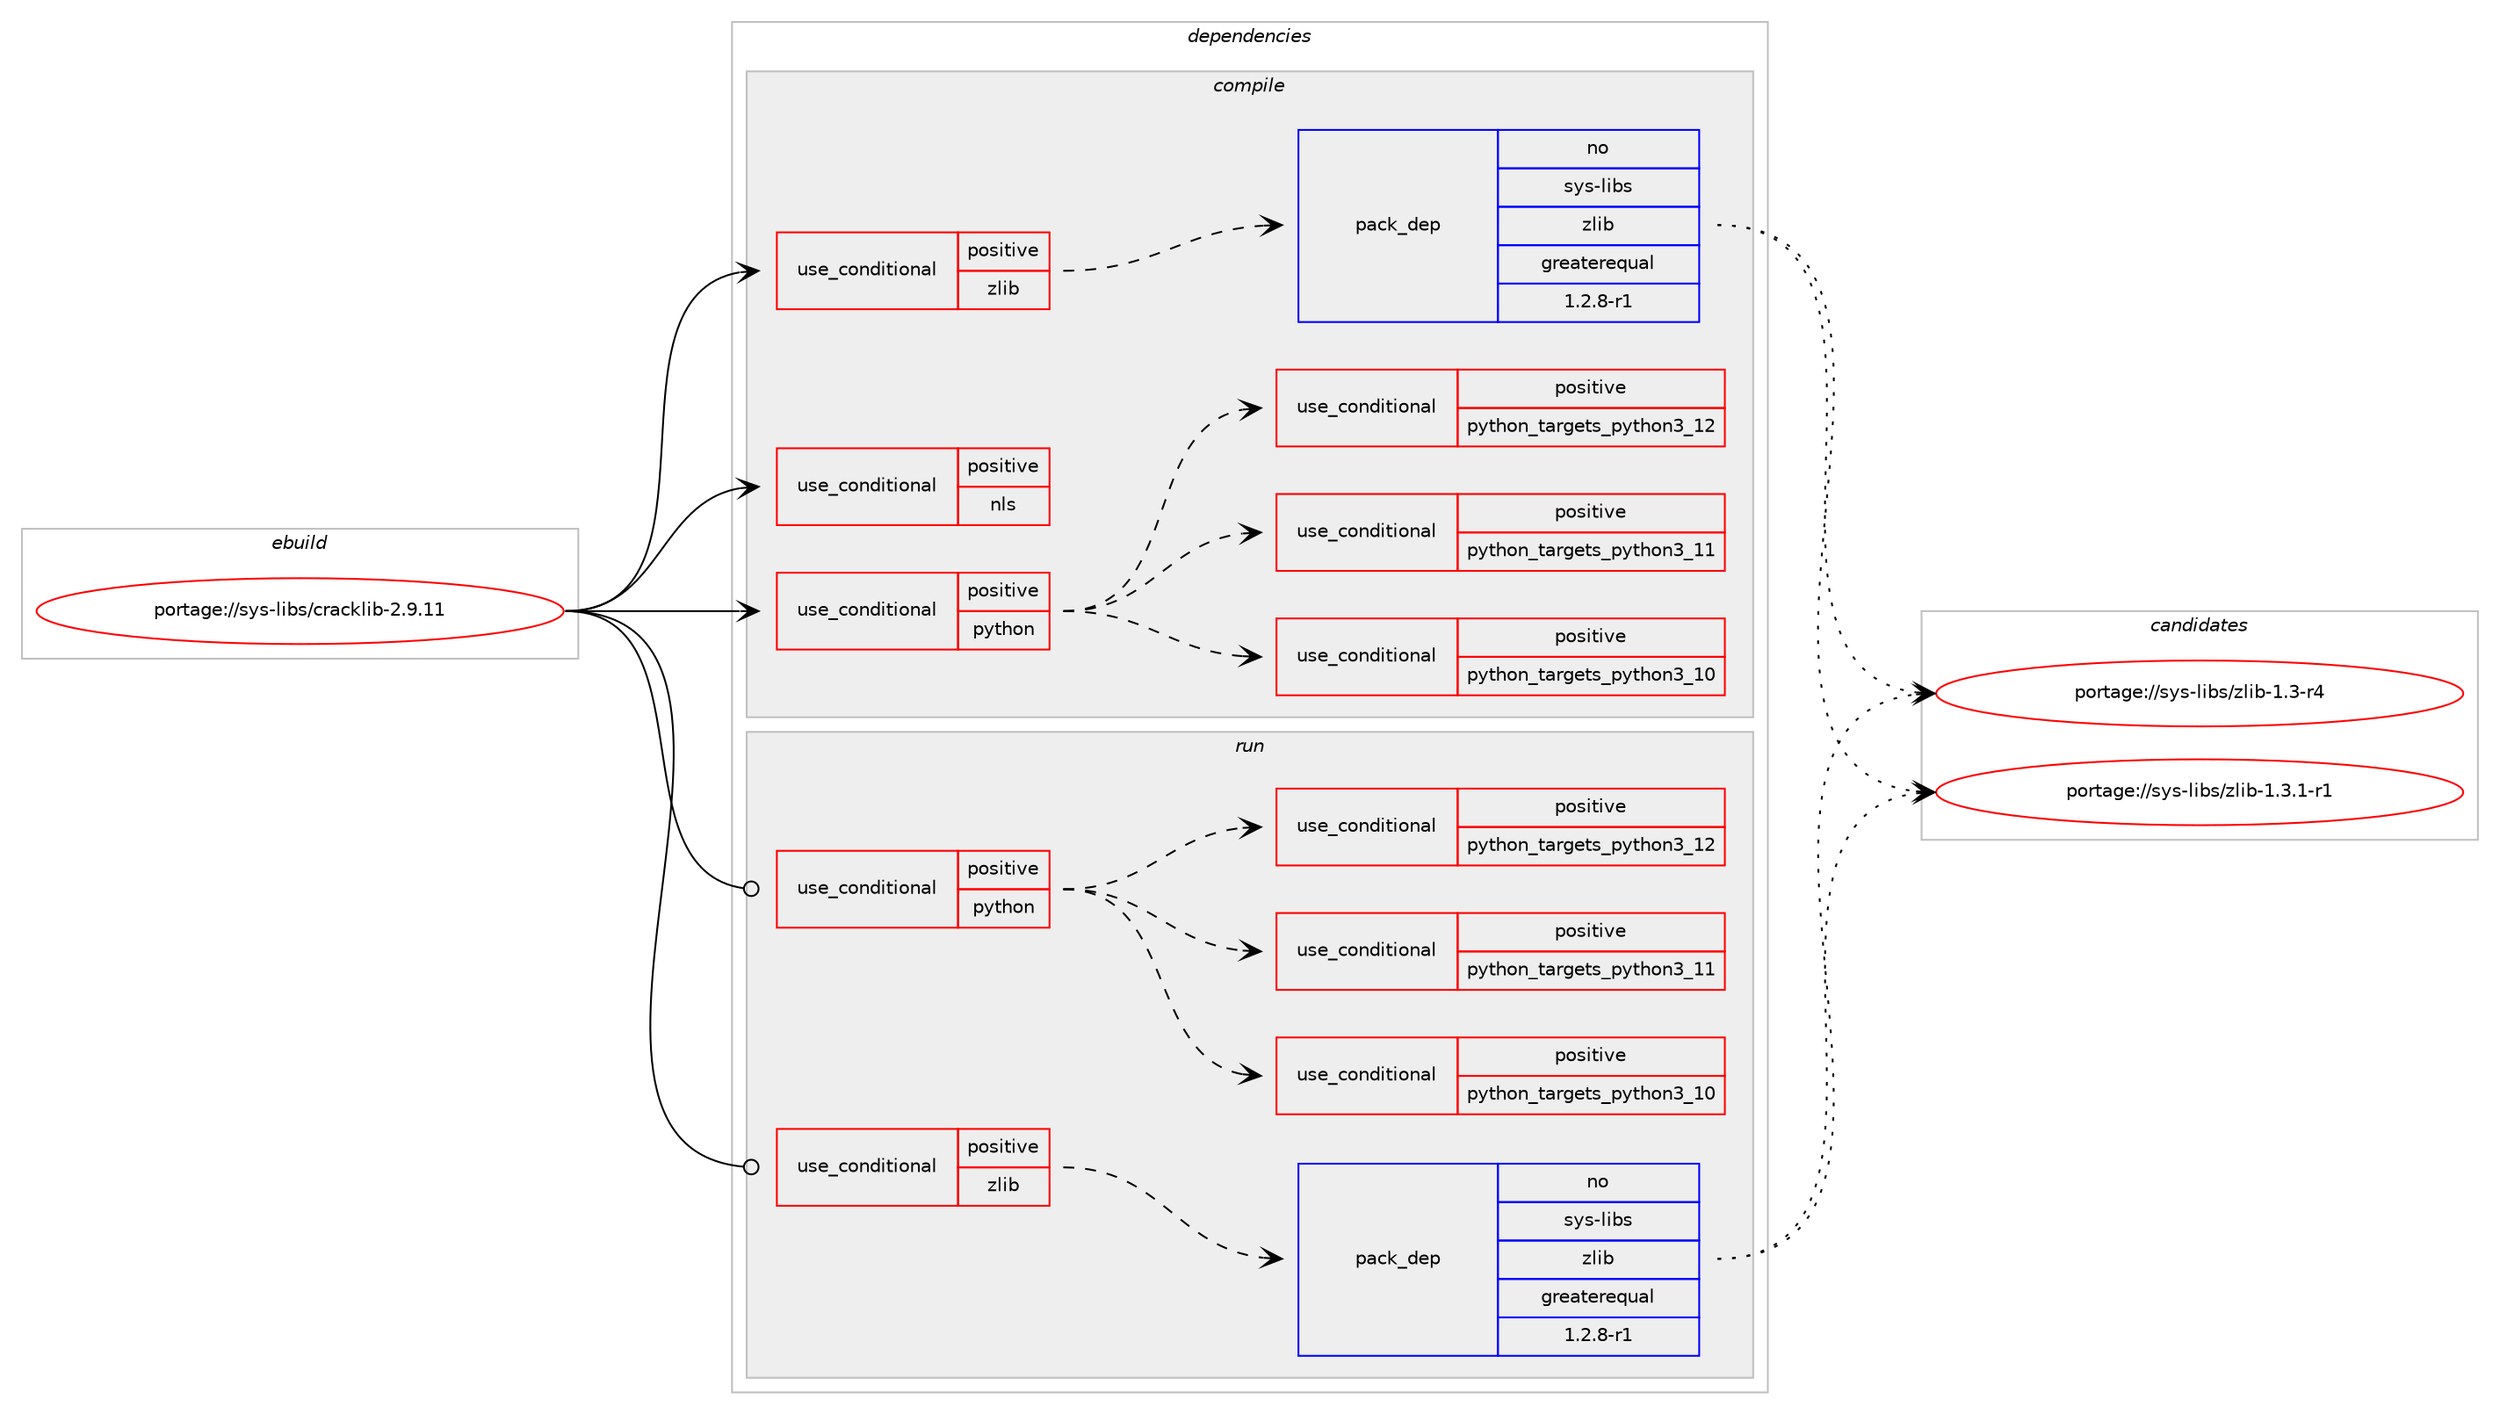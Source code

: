 digraph prolog {

# *************
# Graph options
# *************

newrank=true;
concentrate=true;
compound=true;
graph [rankdir=LR,fontname=Helvetica,fontsize=10,ranksep=1.5];#, ranksep=2.5, nodesep=0.2];
edge  [arrowhead=vee];
node  [fontname=Helvetica,fontsize=10];

# **********
# The ebuild
# **********

subgraph cluster_leftcol {
color=gray;
rank=same;
label=<<i>ebuild</i>>;
id [label="portage://sys-libs/cracklib-2.9.11", color=red, width=4, href="../sys-libs/cracklib-2.9.11.svg"];
}

# ****************
# The dependencies
# ****************

subgraph cluster_midcol {
color=gray;
label=<<i>dependencies</i>>;
subgraph cluster_compile {
fillcolor="#eeeeee";
style=filled;
label=<<i>compile</i>>;
subgraph cond114127 {
dependency220004 [label=<<TABLE BORDER="0" CELLBORDER="1" CELLSPACING="0" CELLPADDING="4"><TR><TD ROWSPAN="3" CELLPADDING="10">use_conditional</TD></TR><TR><TD>positive</TD></TR><TR><TD>nls</TD></TR></TABLE>>, shape=none, color=red];
# *** BEGIN UNKNOWN DEPENDENCY TYPE (TODO) ***
# dependency220004 -> package_dependency(portage://sys-libs/cracklib-2.9.11,install,no,virtual,libintl,none,[,,],[],[])
# *** END UNKNOWN DEPENDENCY TYPE (TODO) ***

}
id:e -> dependency220004:w [weight=20,style="solid",arrowhead="vee"];
subgraph cond114128 {
dependency220005 [label=<<TABLE BORDER="0" CELLBORDER="1" CELLSPACING="0" CELLPADDING="4"><TR><TD ROWSPAN="3" CELLPADDING="10">use_conditional</TD></TR><TR><TD>positive</TD></TR><TR><TD>python</TD></TR></TABLE>>, shape=none, color=red];
subgraph cond114129 {
dependency220006 [label=<<TABLE BORDER="0" CELLBORDER="1" CELLSPACING="0" CELLPADDING="4"><TR><TD ROWSPAN="3" CELLPADDING="10">use_conditional</TD></TR><TR><TD>positive</TD></TR><TR><TD>python_targets_python3_10</TD></TR></TABLE>>, shape=none, color=red];
# *** BEGIN UNKNOWN DEPENDENCY TYPE (TODO) ***
# dependency220006 -> package_dependency(portage://sys-libs/cracklib-2.9.11,install,no,dev-lang,python,none,[,,],[slot(3.10)],[])
# *** END UNKNOWN DEPENDENCY TYPE (TODO) ***

}
dependency220005:e -> dependency220006:w [weight=20,style="dashed",arrowhead="vee"];
subgraph cond114130 {
dependency220007 [label=<<TABLE BORDER="0" CELLBORDER="1" CELLSPACING="0" CELLPADDING="4"><TR><TD ROWSPAN="3" CELLPADDING="10">use_conditional</TD></TR><TR><TD>positive</TD></TR><TR><TD>python_targets_python3_11</TD></TR></TABLE>>, shape=none, color=red];
# *** BEGIN UNKNOWN DEPENDENCY TYPE (TODO) ***
# dependency220007 -> package_dependency(portage://sys-libs/cracklib-2.9.11,install,no,dev-lang,python,none,[,,],[slot(3.11)],[])
# *** END UNKNOWN DEPENDENCY TYPE (TODO) ***

}
dependency220005:e -> dependency220007:w [weight=20,style="dashed",arrowhead="vee"];
subgraph cond114131 {
dependency220008 [label=<<TABLE BORDER="0" CELLBORDER="1" CELLSPACING="0" CELLPADDING="4"><TR><TD ROWSPAN="3" CELLPADDING="10">use_conditional</TD></TR><TR><TD>positive</TD></TR><TR><TD>python_targets_python3_12</TD></TR></TABLE>>, shape=none, color=red];
# *** BEGIN UNKNOWN DEPENDENCY TYPE (TODO) ***
# dependency220008 -> package_dependency(portage://sys-libs/cracklib-2.9.11,install,no,dev-lang,python,none,[,,],[slot(3.12)],[])
# *** END UNKNOWN DEPENDENCY TYPE (TODO) ***

}
dependency220005:e -> dependency220008:w [weight=20,style="dashed",arrowhead="vee"];
}
id:e -> dependency220005:w [weight=20,style="solid",arrowhead="vee"];
subgraph cond114132 {
dependency220009 [label=<<TABLE BORDER="0" CELLBORDER="1" CELLSPACING="0" CELLPADDING="4"><TR><TD ROWSPAN="3" CELLPADDING="10">use_conditional</TD></TR><TR><TD>positive</TD></TR><TR><TD>zlib</TD></TR></TABLE>>, shape=none, color=red];
subgraph pack102955 {
dependency220010 [label=<<TABLE BORDER="0" CELLBORDER="1" CELLSPACING="0" CELLPADDING="4" WIDTH="220"><TR><TD ROWSPAN="6" CELLPADDING="30">pack_dep</TD></TR><TR><TD WIDTH="110">no</TD></TR><TR><TD>sys-libs</TD></TR><TR><TD>zlib</TD></TR><TR><TD>greaterequal</TD></TR><TR><TD>1.2.8-r1</TD></TR></TABLE>>, shape=none, color=blue];
}
dependency220009:e -> dependency220010:w [weight=20,style="dashed",arrowhead="vee"];
}
id:e -> dependency220009:w [weight=20,style="solid",arrowhead="vee"];
}
subgraph cluster_compileandrun {
fillcolor="#eeeeee";
style=filled;
label=<<i>compile and run</i>>;
}
subgraph cluster_run {
fillcolor="#eeeeee";
style=filled;
label=<<i>run</i>>;
subgraph cond114133 {
dependency220011 [label=<<TABLE BORDER="0" CELLBORDER="1" CELLSPACING="0" CELLPADDING="4"><TR><TD ROWSPAN="3" CELLPADDING="10">use_conditional</TD></TR><TR><TD>positive</TD></TR><TR><TD>python</TD></TR></TABLE>>, shape=none, color=red];
subgraph cond114134 {
dependency220012 [label=<<TABLE BORDER="0" CELLBORDER="1" CELLSPACING="0" CELLPADDING="4"><TR><TD ROWSPAN="3" CELLPADDING="10">use_conditional</TD></TR><TR><TD>positive</TD></TR><TR><TD>python_targets_python3_10</TD></TR></TABLE>>, shape=none, color=red];
# *** BEGIN UNKNOWN DEPENDENCY TYPE (TODO) ***
# dependency220012 -> package_dependency(portage://sys-libs/cracklib-2.9.11,run,no,dev-lang,python,none,[,,],[slot(3.10)],[])
# *** END UNKNOWN DEPENDENCY TYPE (TODO) ***

}
dependency220011:e -> dependency220012:w [weight=20,style="dashed",arrowhead="vee"];
subgraph cond114135 {
dependency220013 [label=<<TABLE BORDER="0" CELLBORDER="1" CELLSPACING="0" CELLPADDING="4"><TR><TD ROWSPAN="3" CELLPADDING="10">use_conditional</TD></TR><TR><TD>positive</TD></TR><TR><TD>python_targets_python3_11</TD></TR></TABLE>>, shape=none, color=red];
# *** BEGIN UNKNOWN DEPENDENCY TYPE (TODO) ***
# dependency220013 -> package_dependency(portage://sys-libs/cracklib-2.9.11,run,no,dev-lang,python,none,[,,],[slot(3.11)],[])
# *** END UNKNOWN DEPENDENCY TYPE (TODO) ***

}
dependency220011:e -> dependency220013:w [weight=20,style="dashed",arrowhead="vee"];
subgraph cond114136 {
dependency220014 [label=<<TABLE BORDER="0" CELLBORDER="1" CELLSPACING="0" CELLPADDING="4"><TR><TD ROWSPAN="3" CELLPADDING="10">use_conditional</TD></TR><TR><TD>positive</TD></TR><TR><TD>python_targets_python3_12</TD></TR></TABLE>>, shape=none, color=red];
# *** BEGIN UNKNOWN DEPENDENCY TYPE (TODO) ***
# dependency220014 -> package_dependency(portage://sys-libs/cracklib-2.9.11,run,no,dev-lang,python,none,[,,],[slot(3.12)],[])
# *** END UNKNOWN DEPENDENCY TYPE (TODO) ***

}
dependency220011:e -> dependency220014:w [weight=20,style="dashed",arrowhead="vee"];
}
id:e -> dependency220011:w [weight=20,style="solid",arrowhead="odot"];
subgraph cond114137 {
dependency220015 [label=<<TABLE BORDER="0" CELLBORDER="1" CELLSPACING="0" CELLPADDING="4"><TR><TD ROWSPAN="3" CELLPADDING="10">use_conditional</TD></TR><TR><TD>positive</TD></TR><TR><TD>zlib</TD></TR></TABLE>>, shape=none, color=red];
subgraph pack102956 {
dependency220016 [label=<<TABLE BORDER="0" CELLBORDER="1" CELLSPACING="0" CELLPADDING="4" WIDTH="220"><TR><TD ROWSPAN="6" CELLPADDING="30">pack_dep</TD></TR><TR><TD WIDTH="110">no</TD></TR><TR><TD>sys-libs</TD></TR><TR><TD>zlib</TD></TR><TR><TD>greaterequal</TD></TR><TR><TD>1.2.8-r1</TD></TR></TABLE>>, shape=none, color=blue];
}
dependency220015:e -> dependency220016:w [weight=20,style="dashed",arrowhead="vee"];
}
id:e -> dependency220015:w [weight=20,style="solid",arrowhead="odot"];
}
}

# **************
# The candidates
# **************

subgraph cluster_choices {
rank=same;
color=gray;
label=<<i>candidates</i>>;

subgraph choice102955 {
color=black;
nodesep=1;
choice11512111545108105981154712210810598454946514511452 [label="portage://sys-libs/zlib-1.3-r4", color=red, width=4,href="../sys-libs/zlib-1.3-r4.svg"];
choice115121115451081059811547122108105984549465146494511449 [label="portage://sys-libs/zlib-1.3.1-r1", color=red, width=4,href="../sys-libs/zlib-1.3.1-r1.svg"];
dependency220010:e -> choice11512111545108105981154712210810598454946514511452:w [style=dotted,weight="100"];
dependency220010:e -> choice115121115451081059811547122108105984549465146494511449:w [style=dotted,weight="100"];
}
subgraph choice102956 {
color=black;
nodesep=1;
choice11512111545108105981154712210810598454946514511452 [label="portage://sys-libs/zlib-1.3-r4", color=red, width=4,href="../sys-libs/zlib-1.3-r4.svg"];
choice115121115451081059811547122108105984549465146494511449 [label="portage://sys-libs/zlib-1.3.1-r1", color=red, width=4,href="../sys-libs/zlib-1.3.1-r1.svg"];
dependency220016:e -> choice11512111545108105981154712210810598454946514511452:w [style=dotted,weight="100"];
dependency220016:e -> choice115121115451081059811547122108105984549465146494511449:w [style=dotted,weight="100"];
}
}

}
